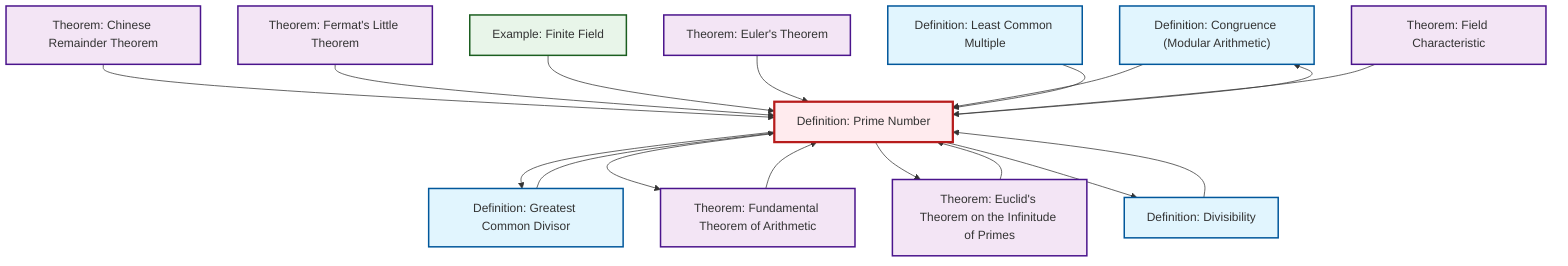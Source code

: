 graph TD
    classDef definition fill:#e1f5fe,stroke:#01579b,stroke-width:2px
    classDef theorem fill:#f3e5f5,stroke:#4a148c,stroke-width:2px
    classDef axiom fill:#fff3e0,stroke:#e65100,stroke-width:2px
    classDef example fill:#e8f5e9,stroke:#1b5e20,stroke-width:2px
    classDef current fill:#ffebee,stroke:#b71c1c,stroke-width:3px
    def-congruence["Definition: Congruence (Modular Arithmetic)"]:::definition
    def-divisibility["Definition: Divisibility"]:::definition
    thm-fundamental-arithmetic["Theorem: Fundamental Theorem of Arithmetic"]:::theorem
    thm-euler["Theorem: Euler's Theorem"]:::theorem
    thm-euclid-infinitude-primes["Theorem: Euclid's Theorem on the Infinitude of Primes"]:::theorem
    thm-fermat-little["Theorem: Fermat's Little Theorem"]:::theorem
    thm-field-characteristic["Theorem: Field Characteristic"]:::theorem
    def-gcd["Definition: Greatest Common Divisor"]:::definition
    thm-chinese-remainder["Theorem: Chinese Remainder Theorem"]:::theorem
    ex-finite-field["Example: Finite Field"]:::example
    def-prime["Definition: Prime Number"]:::definition
    def-lcm["Definition: Least Common Multiple"]:::definition
    def-prime --> def-gcd
    thm-chinese-remainder --> def-prime
    def-gcd --> def-prime
    thm-euclid-infinitude-primes --> def-prime
    thm-fermat-little --> def-prime
    def-prime --> def-congruence
    ex-finite-field --> def-prime
    thm-fundamental-arithmetic --> def-prime
    def-prime --> thm-fundamental-arithmetic
    thm-euler --> def-prime
    def-congruence --> def-prime
    def-lcm --> def-prime
    def-divisibility --> def-prime
    def-prime --> thm-euclid-infinitude-primes
    thm-field-characteristic --> def-prime
    def-prime --> def-divisibility
    class def-prime current
